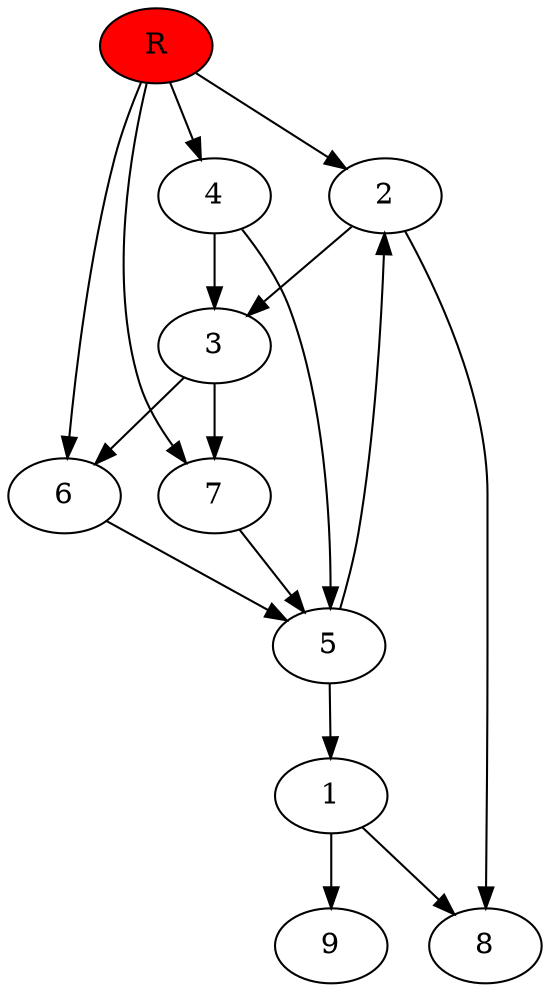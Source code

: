 digraph prb80633 {
	1
	2
	3
	4
	5
	6
	7
	8
	R [fillcolor="#ff0000" style=filled]
	1 -> 8
	1 -> 9
	2 -> 3
	2 -> 8
	3 -> 6
	3 -> 7
	4 -> 3
	4 -> 5
	5 -> 1
	5 -> 2
	6 -> 5
	7 -> 5
	R -> 2
	R -> 4
	R -> 6
	R -> 7
}
